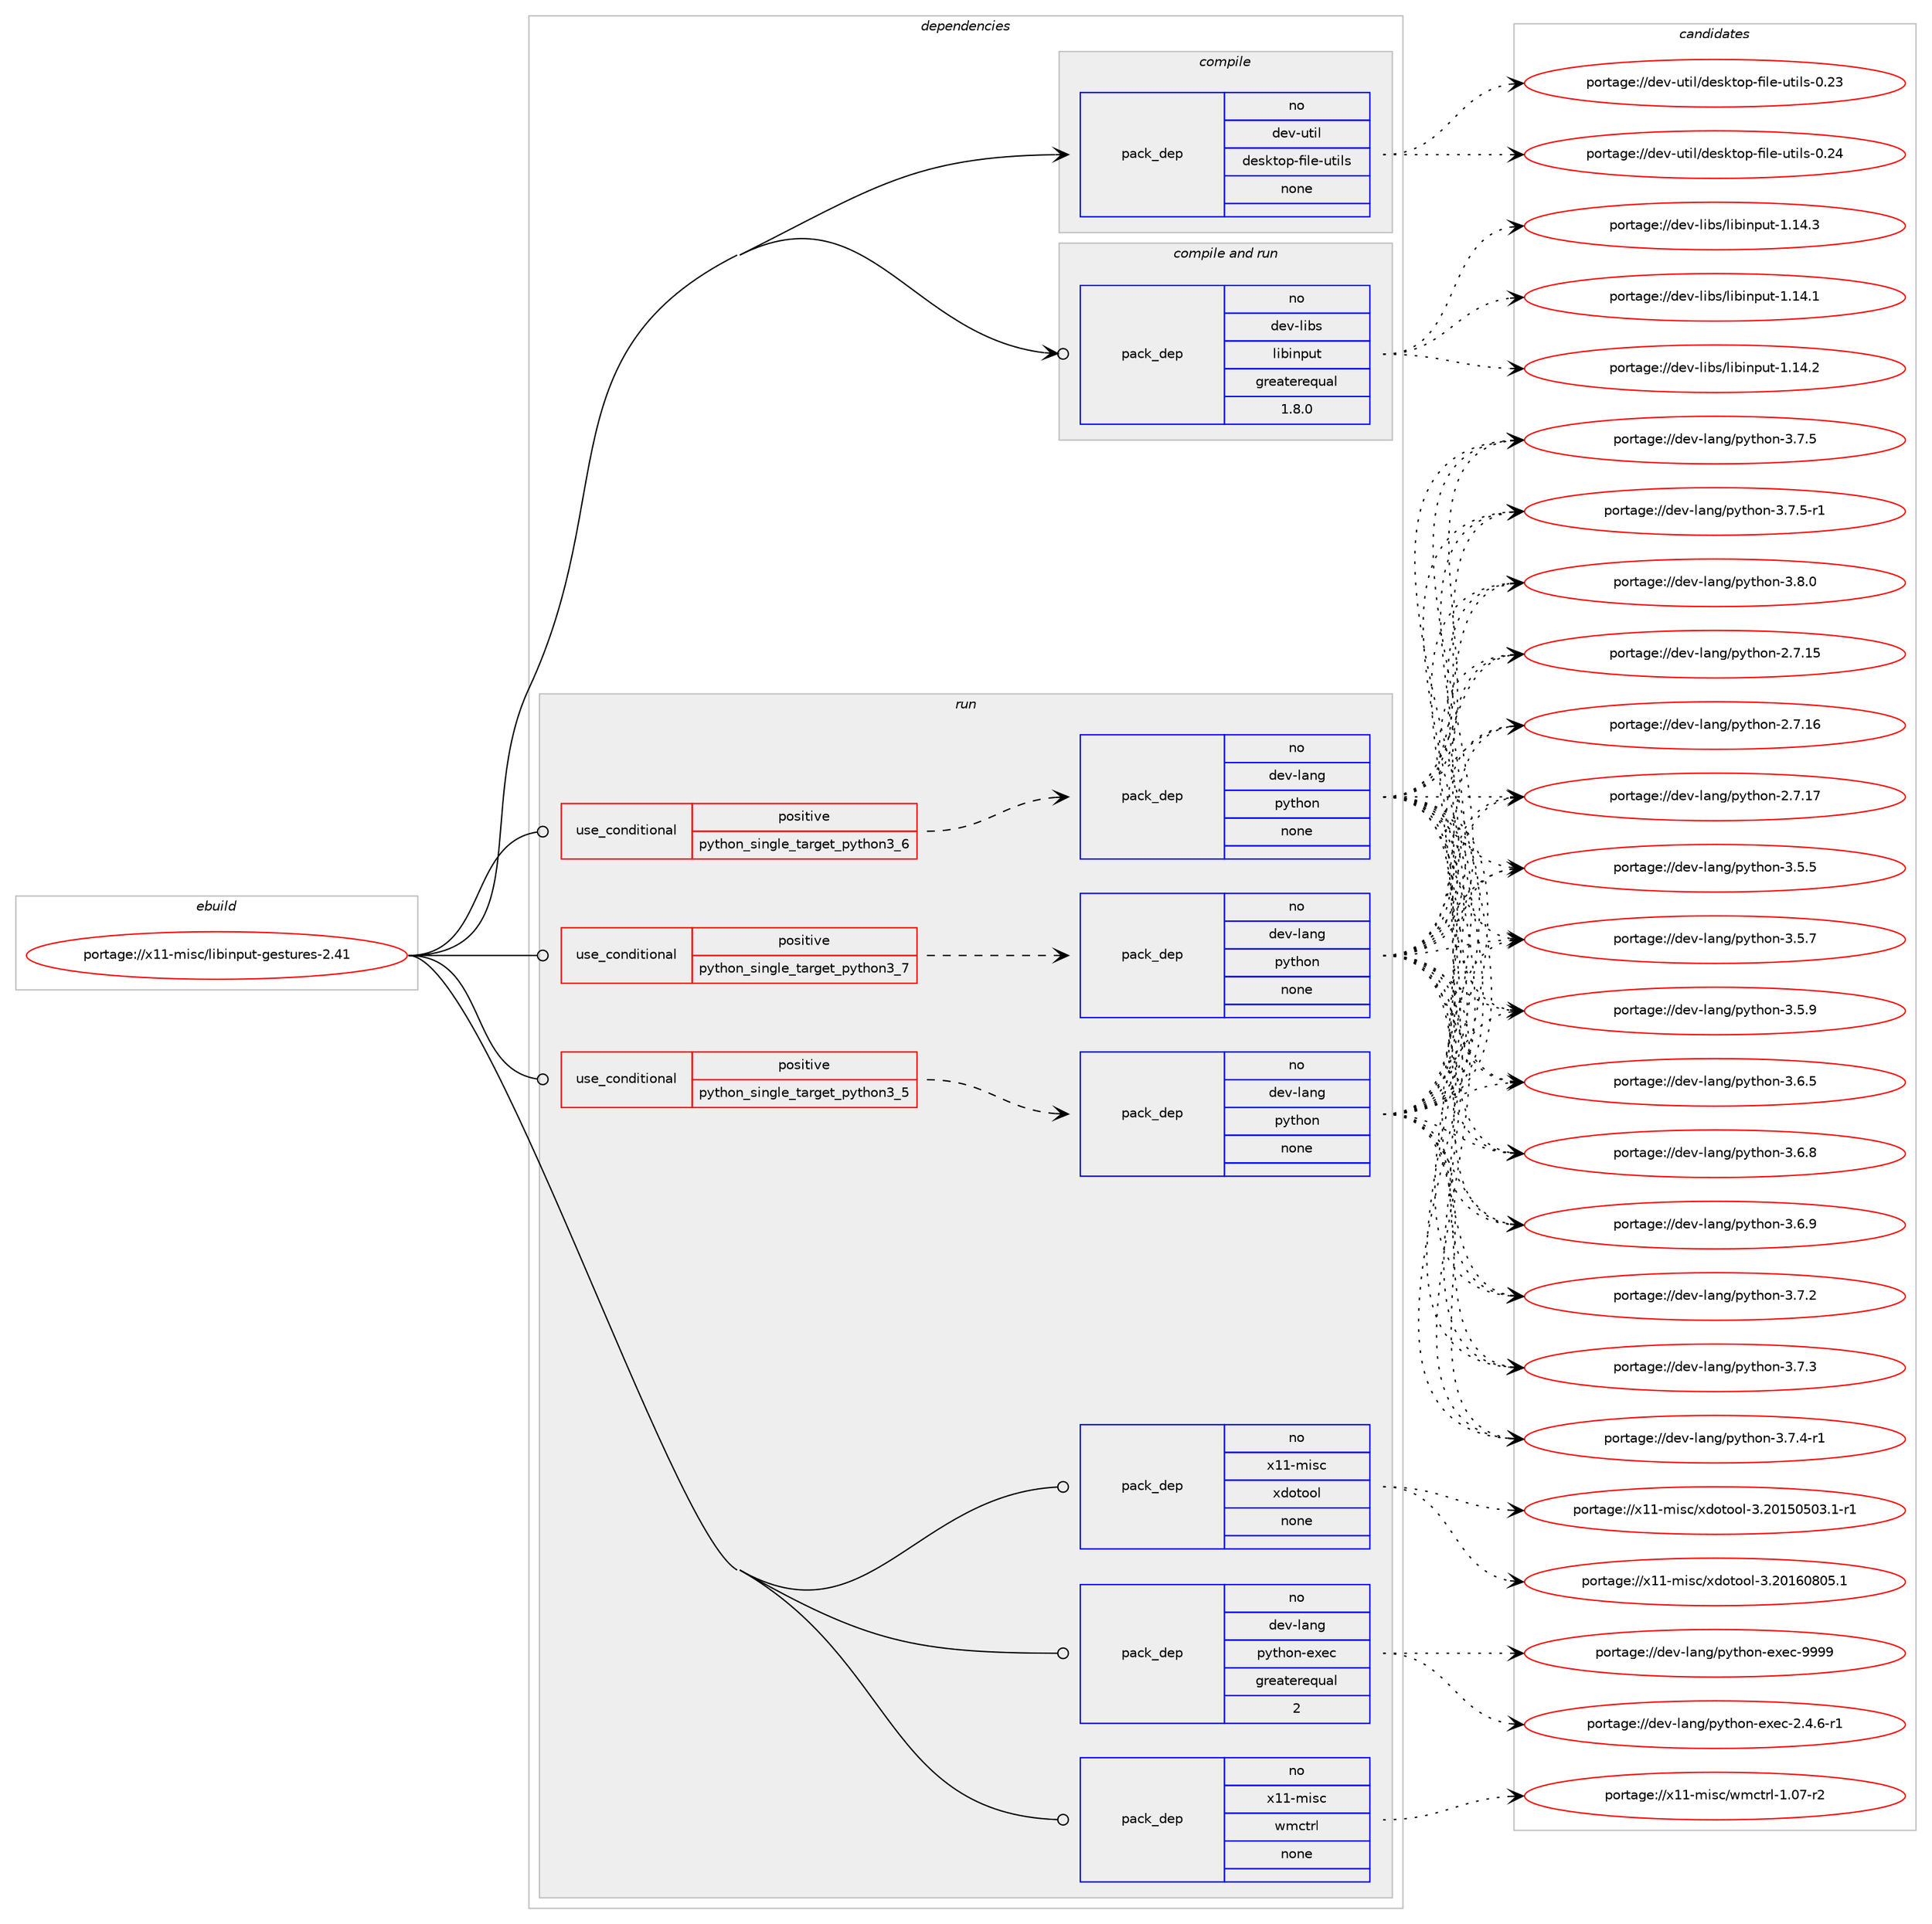 digraph prolog {

# *************
# Graph options
# *************

newrank=true;
concentrate=true;
compound=true;
graph [rankdir=LR,fontname=Helvetica,fontsize=10,ranksep=1.5];#, ranksep=2.5, nodesep=0.2];
edge  [arrowhead=vee];
node  [fontname=Helvetica,fontsize=10];

# **********
# The ebuild
# **********

subgraph cluster_leftcol {
color=gray;
rank=same;
label=<<i>ebuild</i>>;
id [label="portage://x11-misc/libinput-gestures-2.41", color=red, width=4, href="../x11-misc/libinput-gestures-2.41.svg"];
}

# ****************
# The dependencies
# ****************

subgraph cluster_midcol {
color=gray;
label=<<i>dependencies</i>>;
subgraph cluster_compile {
fillcolor="#eeeeee";
style=filled;
label=<<i>compile</i>>;
subgraph pack336245 {
dependency452766 [label=<<TABLE BORDER="0" CELLBORDER="1" CELLSPACING="0" CELLPADDING="4" WIDTH="220"><TR><TD ROWSPAN="6" CELLPADDING="30">pack_dep</TD></TR><TR><TD WIDTH="110">no</TD></TR><TR><TD>dev-util</TD></TR><TR><TD>desktop-file-utils</TD></TR><TR><TD>none</TD></TR><TR><TD></TD></TR></TABLE>>, shape=none, color=blue];
}
id:e -> dependency452766:w [weight=20,style="solid",arrowhead="vee"];
}
subgraph cluster_compileandrun {
fillcolor="#eeeeee";
style=filled;
label=<<i>compile and run</i>>;
subgraph pack336246 {
dependency452767 [label=<<TABLE BORDER="0" CELLBORDER="1" CELLSPACING="0" CELLPADDING="4" WIDTH="220"><TR><TD ROWSPAN="6" CELLPADDING="30">pack_dep</TD></TR><TR><TD WIDTH="110">no</TD></TR><TR><TD>dev-libs</TD></TR><TR><TD>libinput</TD></TR><TR><TD>greaterequal</TD></TR><TR><TD>1.8.0</TD></TR></TABLE>>, shape=none, color=blue];
}
id:e -> dependency452767:w [weight=20,style="solid",arrowhead="odotvee"];
}
subgraph cluster_run {
fillcolor="#eeeeee";
style=filled;
label=<<i>run</i>>;
subgraph cond108367 {
dependency452768 [label=<<TABLE BORDER="0" CELLBORDER="1" CELLSPACING="0" CELLPADDING="4"><TR><TD ROWSPAN="3" CELLPADDING="10">use_conditional</TD></TR><TR><TD>positive</TD></TR><TR><TD>python_single_target_python3_5</TD></TR></TABLE>>, shape=none, color=red];
subgraph pack336247 {
dependency452769 [label=<<TABLE BORDER="0" CELLBORDER="1" CELLSPACING="0" CELLPADDING="4" WIDTH="220"><TR><TD ROWSPAN="6" CELLPADDING="30">pack_dep</TD></TR><TR><TD WIDTH="110">no</TD></TR><TR><TD>dev-lang</TD></TR><TR><TD>python</TD></TR><TR><TD>none</TD></TR><TR><TD></TD></TR></TABLE>>, shape=none, color=blue];
}
dependency452768:e -> dependency452769:w [weight=20,style="dashed",arrowhead="vee"];
}
id:e -> dependency452768:w [weight=20,style="solid",arrowhead="odot"];
subgraph cond108368 {
dependency452770 [label=<<TABLE BORDER="0" CELLBORDER="1" CELLSPACING="0" CELLPADDING="4"><TR><TD ROWSPAN="3" CELLPADDING="10">use_conditional</TD></TR><TR><TD>positive</TD></TR><TR><TD>python_single_target_python3_6</TD></TR></TABLE>>, shape=none, color=red];
subgraph pack336248 {
dependency452771 [label=<<TABLE BORDER="0" CELLBORDER="1" CELLSPACING="0" CELLPADDING="4" WIDTH="220"><TR><TD ROWSPAN="6" CELLPADDING="30">pack_dep</TD></TR><TR><TD WIDTH="110">no</TD></TR><TR><TD>dev-lang</TD></TR><TR><TD>python</TD></TR><TR><TD>none</TD></TR><TR><TD></TD></TR></TABLE>>, shape=none, color=blue];
}
dependency452770:e -> dependency452771:w [weight=20,style="dashed",arrowhead="vee"];
}
id:e -> dependency452770:w [weight=20,style="solid",arrowhead="odot"];
subgraph cond108369 {
dependency452772 [label=<<TABLE BORDER="0" CELLBORDER="1" CELLSPACING="0" CELLPADDING="4"><TR><TD ROWSPAN="3" CELLPADDING="10">use_conditional</TD></TR><TR><TD>positive</TD></TR><TR><TD>python_single_target_python3_7</TD></TR></TABLE>>, shape=none, color=red];
subgraph pack336249 {
dependency452773 [label=<<TABLE BORDER="0" CELLBORDER="1" CELLSPACING="0" CELLPADDING="4" WIDTH="220"><TR><TD ROWSPAN="6" CELLPADDING="30">pack_dep</TD></TR><TR><TD WIDTH="110">no</TD></TR><TR><TD>dev-lang</TD></TR><TR><TD>python</TD></TR><TR><TD>none</TD></TR><TR><TD></TD></TR></TABLE>>, shape=none, color=blue];
}
dependency452772:e -> dependency452773:w [weight=20,style="dashed",arrowhead="vee"];
}
id:e -> dependency452772:w [weight=20,style="solid",arrowhead="odot"];
subgraph pack336250 {
dependency452774 [label=<<TABLE BORDER="0" CELLBORDER="1" CELLSPACING="0" CELLPADDING="4" WIDTH="220"><TR><TD ROWSPAN="6" CELLPADDING="30">pack_dep</TD></TR><TR><TD WIDTH="110">no</TD></TR><TR><TD>dev-lang</TD></TR><TR><TD>python-exec</TD></TR><TR><TD>greaterequal</TD></TR><TR><TD>2</TD></TR></TABLE>>, shape=none, color=blue];
}
id:e -> dependency452774:w [weight=20,style="solid",arrowhead="odot"];
subgraph pack336251 {
dependency452775 [label=<<TABLE BORDER="0" CELLBORDER="1" CELLSPACING="0" CELLPADDING="4" WIDTH="220"><TR><TD ROWSPAN="6" CELLPADDING="30">pack_dep</TD></TR><TR><TD WIDTH="110">no</TD></TR><TR><TD>x11-misc</TD></TR><TR><TD>wmctrl</TD></TR><TR><TD>none</TD></TR><TR><TD></TD></TR></TABLE>>, shape=none, color=blue];
}
id:e -> dependency452775:w [weight=20,style="solid",arrowhead="odot"];
subgraph pack336252 {
dependency452776 [label=<<TABLE BORDER="0" CELLBORDER="1" CELLSPACING="0" CELLPADDING="4" WIDTH="220"><TR><TD ROWSPAN="6" CELLPADDING="30">pack_dep</TD></TR><TR><TD WIDTH="110">no</TD></TR><TR><TD>x11-misc</TD></TR><TR><TD>xdotool</TD></TR><TR><TD>none</TD></TR><TR><TD></TD></TR></TABLE>>, shape=none, color=blue];
}
id:e -> dependency452776:w [weight=20,style="solid",arrowhead="odot"];
}
}

# **************
# The candidates
# **************

subgraph cluster_choices {
rank=same;
color=gray;
label=<<i>candidates</i>>;

subgraph choice336245 {
color=black;
nodesep=1;
choiceportage100101118451171161051084710010111510711611111245102105108101451171161051081154548465051 [label="portage://dev-util/desktop-file-utils-0.23", color=red, width=4,href="../dev-util/desktop-file-utils-0.23.svg"];
choiceportage100101118451171161051084710010111510711611111245102105108101451171161051081154548465052 [label="portage://dev-util/desktop-file-utils-0.24", color=red, width=4,href="../dev-util/desktop-file-utils-0.24.svg"];
dependency452766:e -> choiceportage100101118451171161051084710010111510711611111245102105108101451171161051081154548465051:w [style=dotted,weight="100"];
dependency452766:e -> choiceportage100101118451171161051084710010111510711611111245102105108101451171161051081154548465052:w [style=dotted,weight="100"];
}
subgraph choice336246 {
color=black;
nodesep=1;
choiceportage1001011184510810598115471081059810511011211711645494649524649 [label="portage://dev-libs/libinput-1.14.1", color=red, width=4,href="../dev-libs/libinput-1.14.1.svg"];
choiceportage1001011184510810598115471081059810511011211711645494649524650 [label="portage://dev-libs/libinput-1.14.2", color=red, width=4,href="../dev-libs/libinput-1.14.2.svg"];
choiceportage1001011184510810598115471081059810511011211711645494649524651 [label="portage://dev-libs/libinput-1.14.3", color=red, width=4,href="../dev-libs/libinput-1.14.3.svg"];
dependency452767:e -> choiceportage1001011184510810598115471081059810511011211711645494649524649:w [style=dotted,weight="100"];
dependency452767:e -> choiceportage1001011184510810598115471081059810511011211711645494649524650:w [style=dotted,weight="100"];
dependency452767:e -> choiceportage1001011184510810598115471081059810511011211711645494649524651:w [style=dotted,weight="100"];
}
subgraph choice336247 {
color=black;
nodesep=1;
choiceportage10010111845108971101034711212111610411111045504655464953 [label="portage://dev-lang/python-2.7.15", color=red, width=4,href="../dev-lang/python-2.7.15.svg"];
choiceportage10010111845108971101034711212111610411111045504655464954 [label="portage://dev-lang/python-2.7.16", color=red, width=4,href="../dev-lang/python-2.7.16.svg"];
choiceportage10010111845108971101034711212111610411111045504655464955 [label="portage://dev-lang/python-2.7.17", color=red, width=4,href="../dev-lang/python-2.7.17.svg"];
choiceportage100101118451089711010347112121116104111110455146534653 [label="portage://dev-lang/python-3.5.5", color=red, width=4,href="../dev-lang/python-3.5.5.svg"];
choiceportage100101118451089711010347112121116104111110455146534655 [label="portage://dev-lang/python-3.5.7", color=red, width=4,href="../dev-lang/python-3.5.7.svg"];
choiceportage100101118451089711010347112121116104111110455146534657 [label="portage://dev-lang/python-3.5.9", color=red, width=4,href="../dev-lang/python-3.5.9.svg"];
choiceportage100101118451089711010347112121116104111110455146544653 [label="portage://dev-lang/python-3.6.5", color=red, width=4,href="../dev-lang/python-3.6.5.svg"];
choiceportage100101118451089711010347112121116104111110455146544656 [label="portage://dev-lang/python-3.6.8", color=red, width=4,href="../dev-lang/python-3.6.8.svg"];
choiceportage100101118451089711010347112121116104111110455146544657 [label="portage://dev-lang/python-3.6.9", color=red, width=4,href="../dev-lang/python-3.6.9.svg"];
choiceportage100101118451089711010347112121116104111110455146554650 [label="portage://dev-lang/python-3.7.2", color=red, width=4,href="../dev-lang/python-3.7.2.svg"];
choiceportage100101118451089711010347112121116104111110455146554651 [label="portage://dev-lang/python-3.7.3", color=red, width=4,href="../dev-lang/python-3.7.3.svg"];
choiceportage1001011184510897110103471121211161041111104551465546524511449 [label="portage://dev-lang/python-3.7.4-r1", color=red, width=4,href="../dev-lang/python-3.7.4-r1.svg"];
choiceportage100101118451089711010347112121116104111110455146554653 [label="portage://dev-lang/python-3.7.5", color=red, width=4,href="../dev-lang/python-3.7.5.svg"];
choiceportage1001011184510897110103471121211161041111104551465546534511449 [label="portage://dev-lang/python-3.7.5-r1", color=red, width=4,href="../dev-lang/python-3.7.5-r1.svg"];
choiceportage100101118451089711010347112121116104111110455146564648 [label="portage://dev-lang/python-3.8.0", color=red, width=4,href="../dev-lang/python-3.8.0.svg"];
dependency452769:e -> choiceportage10010111845108971101034711212111610411111045504655464953:w [style=dotted,weight="100"];
dependency452769:e -> choiceportage10010111845108971101034711212111610411111045504655464954:w [style=dotted,weight="100"];
dependency452769:e -> choiceportage10010111845108971101034711212111610411111045504655464955:w [style=dotted,weight="100"];
dependency452769:e -> choiceportage100101118451089711010347112121116104111110455146534653:w [style=dotted,weight="100"];
dependency452769:e -> choiceportage100101118451089711010347112121116104111110455146534655:w [style=dotted,weight="100"];
dependency452769:e -> choiceportage100101118451089711010347112121116104111110455146534657:w [style=dotted,weight="100"];
dependency452769:e -> choiceportage100101118451089711010347112121116104111110455146544653:w [style=dotted,weight="100"];
dependency452769:e -> choiceportage100101118451089711010347112121116104111110455146544656:w [style=dotted,weight="100"];
dependency452769:e -> choiceportage100101118451089711010347112121116104111110455146544657:w [style=dotted,weight="100"];
dependency452769:e -> choiceportage100101118451089711010347112121116104111110455146554650:w [style=dotted,weight="100"];
dependency452769:e -> choiceportage100101118451089711010347112121116104111110455146554651:w [style=dotted,weight="100"];
dependency452769:e -> choiceportage1001011184510897110103471121211161041111104551465546524511449:w [style=dotted,weight="100"];
dependency452769:e -> choiceportage100101118451089711010347112121116104111110455146554653:w [style=dotted,weight="100"];
dependency452769:e -> choiceportage1001011184510897110103471121211161041111104551465546534511449:w [style=dotted,weight="100"];
dependency452769:e -> choiceportage100101118451089711010347112121116104111110455146564648:w [style=dotted,weight="100"];
}
subgraph choice336248 {
color=black;
nodesep=1;
choiceportage10010111845108971101034711212111610411111045504655464953 [label="portage://dev-lang/python-2.7.15", color=red, width=4,href="../dev-lang/python-2.7.15.svg"];
choiceportage10010111845108971101034711212111610411111045504655464954 [label="portage://dev-lang/python-2.7.16", color=red, width=4,href="../dev-lang/python-2.7.16.svg"];
choiceportage10010111845108971101034711212111610411111045504655464955 [label="portage://dev-lang/python-2.7.17", color=red, width=4,href="../dev-lang/python-2.7.17.svg"];
choiceportage100101118451089711010347112121116104111110455146534653 [label="portage://dev-lang/python-3.5.5", color=red, width=4,href="../dev-lang/python-3.5.5.svg"];
choiceportage100101118451089711010347112121116104111110455146534655 [label="portage://dev-lang/python-3.5.7", color=red, width=4,href="../dev-lang/python-3.5.7.svg"];
choiceportage100101118451089711010347112121116104111110455146534657 [label="portage://dev-lang/python-3.5.9", color=red, width=4,href="../dev-lang/python-3.5.9.svg"];
choiceportage100101118451089711010347112121116104111110455146544653 [label="portage://dev-lang/python-3.6.5", color=red, width=4,href="../dev-lang/python-3.6.5.svg"];
choiceportage100101118451089711010347112121116104111110455146544656 [label="portage://dev-lang/python-3.6.8", color=red, width=4,href="../dev-lang/python-3.6.8.svg"];
choiceportage100101118451089711010347112121116104111110455146544657 [label="portage://dev-lang/python-3.6.9", color=red, width=4,href="../dev-lang/python-3.6.9.svg"];
choiceportage100101118451089711010347112121116104111110455146554650 [label="portage://dev-lang/python-3.7.2", color=red, width=4,href="../dev-lang/python-3.7.2.svg"];
choiceportage100101118451089711010347112121116104111110455146554651 [label="portage://dev-lang/python-3.7.3", color=red, width=4,href="../dev-lang/python-3.7.3.svg"];
choiceportage1001011184510897110103471121211161041111104551465546524511449 [label="portage://dev-lang/python-3.7.4-r1", color=red, width=4,href="../dev-lang/python-3.7.4-r1.svg"];
choiceportage100101118451089711010347112121116104111110455146554653 [label="portage://dev-lang/python-3.7.5", color=red, width=4,href="../dev-lang/python-3.7.5.svg"];
choiceportage1001011184510897110103471121211161041111104551465546534511449 [label="portage://dev-lang/python-3.7.5-r1", color=red, width=4,href="../dev-lang/python-3.7.5-r1.svg"];
choiceportage100101118451089711010347112121116104111110455146564648 [label="portage://dev-lang/python-3.8.0", color=red, width=4,href="../dev-lang/python-3.8.0.svg"];
dependency452771:e -> choiceportage10010111845108971101034711212111610411111045504655464953:w [style=dotted,weight="100"];
dependency452771:e -> choiceportage10010111845108971101034711212111610411111045504655464954:w [style=dotted,weight="100"];
dependency452771:e -> choiceportage10010111845108971101034711212111610411111045504655464955:w [style=dotted,weight="100"];
dependency452771:e -> choiceportage100101118451089711010347112121116104111110455146534653:w [style=dotted,weight="100"];
dependency452771:e -> choiceportage100101118451089711010347112121116104111110455146534655:w [style=dotted,weight="100"];
dependency452771:e -> choiceportage100101118451089711010347112121116104111110455146534657:w [style=dotted,weight="100"];
dependency452771:e -> choiceportage100101118451089711010347112121116104111110455146544653:w [style=dotted,weight="100"];
dependency452771:e -> choiceportage100101118451089711010347112121116104111110455146544656:w [style=dotted,weight="100"];
dependency452771:e -> choiceportage100101118451089711010347112121116104111110455146544657:w [style=dotted,weight="100"];
dependency452771:e -> choiceportage100101118451089711010347112121116104111110455146554650:w [style=dotted,weight="100"];
dependency452771:e -> choiceportage100101118451089711010347112121116104111110455146554651:w [style=dotted,weight="100"];
dependency452771:e -> choiceportage1001011184510897110103471121211161041111104551465546524511449:w [style=dotted,weight="100"];
dependency452771:e -> choiceportage100101118451089711010347112121116104111110455146554653:w [style=dotted,weight="100"];
dependency452771:e -> choiceportage1001011184510897110103471121211161041111104551465546534511449:w [style=dotted,weight="100"];
dependency452771:e -> choiceportage100101118451089711010347112121116104111110455146564648:w [style=dotted,weight="100"];
}
subgraph choice336249 {
color=black;
nodesep=1;
choiceportage10010111845108971101034711212111610411111045504655464953 [label="portage://dev-lang/python-2.7.15", color=red, width=4,href="../dev-lang/python-2.7.15.svg"];
choiceportage10010111845108971101034711212111610411111045504655464954 [label="portage://dev-lang/python-2.7.16", color=red, width=4,href="../dev-lang/python-2.7.16.svg"];
choiceportage10010111845108971101034711212111610411111045504655464955 [label="portage://dev-lang/python-2.7.17", color=red, width=4,href="../dev-lang/python-2.7.17.svg"];
choiceportage100101118451089711010347112121116104111110455146534653 [label="portage://dev-lang/python-3.5.5", color=red, width=4,href="../dev-lang/python-3.5.5.svg"];
choiceportage100101118451089711010347112121116104111110455146534655 [label="portage://dev-lang/python-3.5.7", color=red, width=4,href="../dev-lang/python-3.5.7.svg"];
choiceportage100101118451089711010347112121116104111110455146534657 [label="portage://dev-lang/python-3.5.9", color=red, width=4,href="../dev-lang/python-3.5.9.svg"];
choiceportage100101118451089711010347112121116104111110455146544653 [label="portage://dev-lang/python-3.6.5", color=red, width=4,href="../dev-lang/python-3.6.5.svg"];
choiceportage100101118451089711010347112121116104111110455146544656 [label="portage://dev-lang/python-3.6.8", color=red, width=4,href="../dev-lang/python-3.6.8.svg"];
choiceportage100101118451089711010347112121116104111110455146544657 [label="portage://dev-lang/python-3.6.9", color=red, width=4,href="../dev-lang/python-3.6.9.svg"];
choiceportage100101118451089711010347112121116104111110455146554650 [label="portage://dev-lang/python-3.7.2", color=red, width=4,href="../dev-lang/python-3.7.2.svg"];
choiceportage100101118451089711010347112121116104111110455146554651 [label="portage://dev-lang/python-3.7.3", color=red, width=4,href="../dev-lang/python-3.7.3.svg"];
choiceportage1001011184510897110103471121211161041111104551465546524511449 [label="portage://dev-lang/python-3.7.4-r1", color=red, width=4,href="../dev-lang/python-3.7.4-r1.svg"];
choiceportage100101118451089711010347112121116104111110455146554653 [label="portage://dev-lang/python-3.7.5", color=red, width=4,href="../dev-lang/python-3.7.5.svg"];
choiceportage1001011184510897110103471121211161041111104551465546534511449 [label="portage://dev-lang/python-3.7.5-r1", color=red, width=4,href="../dev-lang/python-3.7.5-r1.svg"];
choiceportage100101118451089711010347112121116104111110455146564648 [label="portage://dev-lang/python-3.8.0", color=red, width=4,href="../dev-lang/python-3.8.0.svg"];
dependency452773:e -> choiceportage10010111845108971101034711212111610411111045504655464953:w [style=dotted,weight="100"];
dependency452773:e -> choiceportage10010111845108971101034711212111610411111045504655464954:w [style=dotted,weight="100"];
dependency452773:e -> choiceportage10010111845108971101034711212111610411111045504655464955:w [style=dotted,weight="100"];
dependency452773:e -> choiceportage100101118451089711010347112121116104111110455146534653:w [style=dotted,weight="100"];
dependency452773:e -> choiceportage100101118451089711010347112121116104111110455146534655:w [style=dotted,weight="100"];
dependency452773:e -> choiceportage100101118451089711010347112121116104111110455146534657:w [style=dotted,weight="100"];
dependency452773:e -> choiceportage100101118451089711010347112121116104111110455146544653:w [style=dotted,weight="100"];
dependency452773:e -> choiceportage100101118451089711010347112121116104111110455146544656:w [style=dotted,weight="100"];
dependency452773:e -> choiceportage100101118451089711010347112121116104111110455146544657:w [style=dotted,weight="100"];
dependency452773:e -> choiceportage100101118451089711010347112121116104111110455146554650:w [style=dotted,weight="100"];
dependency452773:e -> choiceportage100101118451089711010347112121116104111110455146554651:w [style=dotted,weight="100"];
dependency452773:e -> choiceportage1001011184510897110103471121211161041111104551465546524511449:w [style=dotted,weight="100"];
dependency452773:e -> choiceportage100101118451089711010347112121116104111110455146554653:w [style=dotted,weight="100"];
dependency452773:e -> choiceportage1001011184510897110103471121211161041111104551465546534511449:w [style=dotted,weight="100"];
dependency452773:e -> choiceportage100101118451089711010347112121116104111110455146564648:w [style=dotted,weight="100"];
}
subgraph choice336250 {
color=black;
nodesep=1;
choiceportage10010111845108971101034711212111610411111045101120101994550465246544511449 [label="portage://dev-lang/python-exec-2.4.6-r1", color=red, width=4,href="../dev-lang/python-exec-2.4.6-r1.svg"];
choiceportage10010111845108971101034711212111610411111045101120101994557575757 [label="portage://dev-lang/python-exec-9999", color=red, width=4,href="../dev-lang/python-exec-9999.svg"];
dependency452774:e -> choiceportage10010111845108971101034711212111610411111045101120101994550465246544511449:w [style=dotted,weight="100"];
dependency452774:e -> choiceportage10010111845108971101034711212111610411111045101120101994557575757:w [style=dotted,weight="100"];
}
subgraph choice336251 {
color=black;
nodesep=1;
choiceportage12049494510910511599471191099911611410845494648554511450 [label="portage://x11-misc/wmctrl-1.07-r2", color=red, width=4,href="../x11-misc/wmctrl-1.07-r2.svg"];
dependency452775:e -> choiceportage12049494510910511599471191099911611410845494648554511450:w [style=dotted,weight="100"];
}
subgraph choice336252 {
color=black;
nodesep=1;
choiceportage1204949451091051159947120100111116111111108455146504849534853485146494511449 [label="portage://x11-misc/xdotool-3.20150503.1-r1", color=red, width=4,href="../x11-misc/xdotool-3.20150503.1-r1.svg"];
choiceportage120494945109105115994712010011111611111110845514650484954485648534649 [label="portage://x11-misc/xdotool-3.20160805.1", color=red, width=4,href="../x11-misc/xdotool-3.20160805.1.svg"];
dependency452776:e -> choiceportage1204949451091051159947120100111116111111108455146504849534853485146494511449:w [style=dotted,weight="100"];
dependency452776:e -> choiceportage120494945109105115994712010011111611111110845514650484954485648534649:w [style=dotted,weight="100"];
}
}

}
